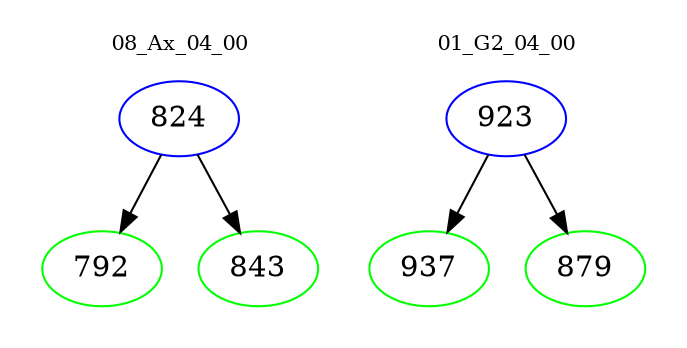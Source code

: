 digraph{
subgraph cluster_0 {
color = white
label = "08_Ax_04_00";
fontsize=10;
T0_824 [label="824", color="blue"]
T0_824 -> T0_792 [color="black"]
T0_792 [label="792", color="green"]
T0_824 -> T0_843 [color="black"]
T0_843 [label="843", color="green"]
}
subgraph cluster_1 {
color = white
label = "01_G2_04_00";
fontsize=10;
T1_923 [label="923", color="blue"]
T1_923 -> T1_937 [color="black"]
T1_937 [label="937", color="green"]
T1_923 -> T1_879 [color="black"]
T1_879 [label="879", color="green"]
}
}
